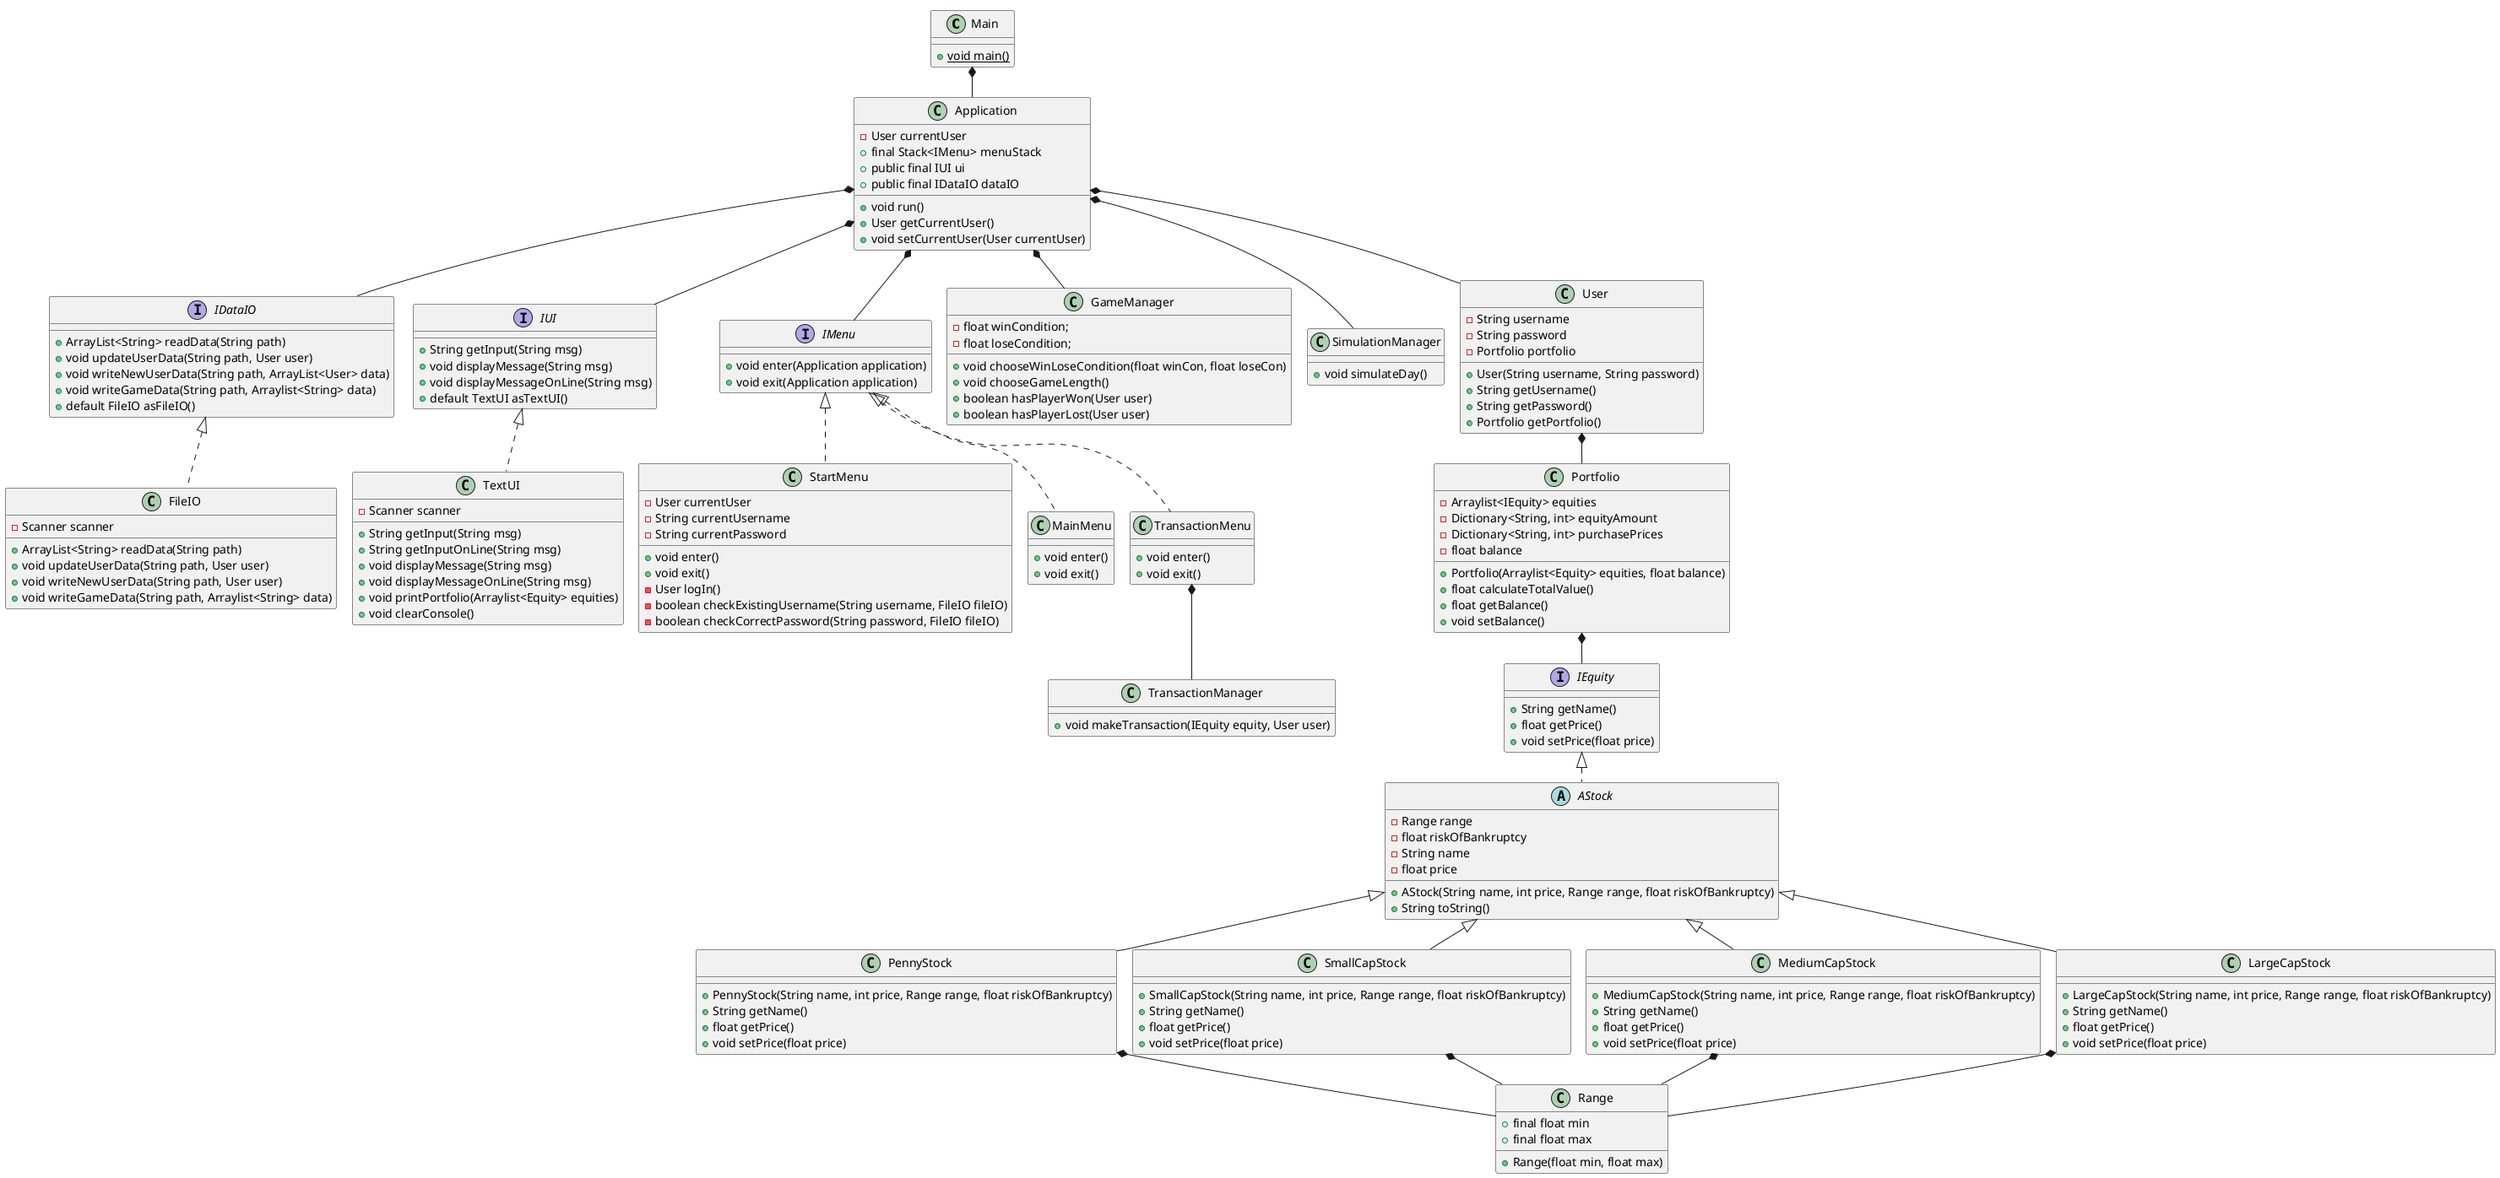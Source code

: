 @startuml
!pragma layout smetana
'https://plantuml.com/class-diagram
class Main {
    + {static} void main()
}

class Application {
    - User currentUser
    + final Stack<IMenu> menuStack
    + public final IUI ui
    + public final IDataIO dataIO
    + void run()
    + User getCurrentUser()
    + void setCurrentUser(User currentUser)
}

interface IDataIO {
    + ArrayList<String> readData(String path)
    + void updateUserData(String path, User user)
    + void writeNewUserData(String path, ArrayList<User> data)
    + void writeGameData(String path, Arraylist<String> data)
    + default FileIO asFileIO()
}

class FileIO implements IDataIO {
    - Scanner scanner
    + ArrayList<String> readData(String path)
    + void updateUserData(String path, User user)
    + void writeNewUserData(String path, User user)
    + void writeGameData(String path, Arraylist<String> data)

}

interface IUI {
    + String getInput(String msg)
    + void displayMessage(String msg)
    + void displayMessageOnLine(String msg)
    + default TextUI asTextUI()
}

class TextUI implements IUI {
    - Scanner scanner
    + String getInput(String msg)
    + String getInputOnLine(String msg)
    + void displayMessage(String msg)
    + void displayMessageOnLine(String msg)
    + void printPortfolio(Arraylist<Equity> equities)
    + void clearConsole()
}

interface IMenu {
    + void enter(Application application)
    + void exit(Application application)
}

class StartMenu implements IMenu {
    - User currentUser
    - String currentUsername
    - String currentPassword
    + void enter()
    + void exit()
    - User logIn()
    - boolean checkExistingUsername(String username, FileIO fileIO)
    - boolean checkCorrectPassword(String password, FileIO fileIO)
}

class MainMenu implements IMenu {
    + void enter()
    + void exit()
}

class TransactionMenu implements IMenu {
    + void enter()
    + void exit()
}

class TransactionManager {
    + void makeTransaction(IEquity equity, User user)
}

class GameManager {
    - float winCondition;
    - float loseCondition;
    + void chooseWinLoseCondition(float winCon, float loseCon)
    + void chooseGameLength()
    + boolean hasPlayerWon(User user)
    + boolean hasPlayerLost(User user)
}

class SimulationManager {
    + void simulateDay()
}

class User {
    - String username
    - String password
    - Portfolio portfolio
    + User(String username, String password)
    + String getUsername()
    + String getPassword()
    + Portfolio getPortfolio()
}

class Portfolio {
    - Arraylist<IEquity> equities
    - Dictionary<String, int> equityAmount
    - Dictionary<String, int> purchasePrices
    - float balance
    + Portfolio(Arraylist<Equity> equities, float balance)
    + float calculateTotalValue()
    + float getBalance()
    + void setBalance()

}

interface IEquity {
    + String getName()
    + float getPrice()
    + void setPrice(float price)
}

abstract class AStock implements IEquity {
    - Range range
    - float riskOfBankruptcy
    - String name
    - float price
    + AStock(String name, int price, Range range, float riskOfBankruptcy)
    + String toString()
}

class PennyStock extends AStock {
    + PennyStock(String name, int price, Range range, float riskOfBankruptcy)
    + String getName()
    + float getPrice()
    + void setPrice(float price)
}
class SmallCapStock extends AStock {
    + SmallCapStock(String name, int price, Range range, float riskOfBankruptcy)
    + String getName()
    + float getPrice()
    + void setPrice(float price)
}
class MediumCapStock extends AStock {
    + MediumCapStock(String name, int price, Range range, float riskOfBankruptcy)
    + String getName()
    + float getPrice()
    + void setPrice(float price)
}
class LargeCapStock extends AStock {
    + LargeCapStock(String name, int price, Range range, float riskOfBankruptcy)
    + String getName()
    + float getPrice()
    + void setPrice(float price)
}

class Range {
    + final float min
    + final float max
    + Range(float min, float max)
}

Main *-- Application
Application *-- IMenu
Application *-- User
Application *-- SimulationManager
Application *-- GameManager
Application *-- IUI
Application *-- IDataIO

TransactionMenu *-- TransactionManager

User *-- Portfolio
Portfolio *-- IEquity
PennyStock *-- Range
SmallCapStock *-- Range
MediumCapStock *-- Range
LargeCapStock *-- Range
@enduml